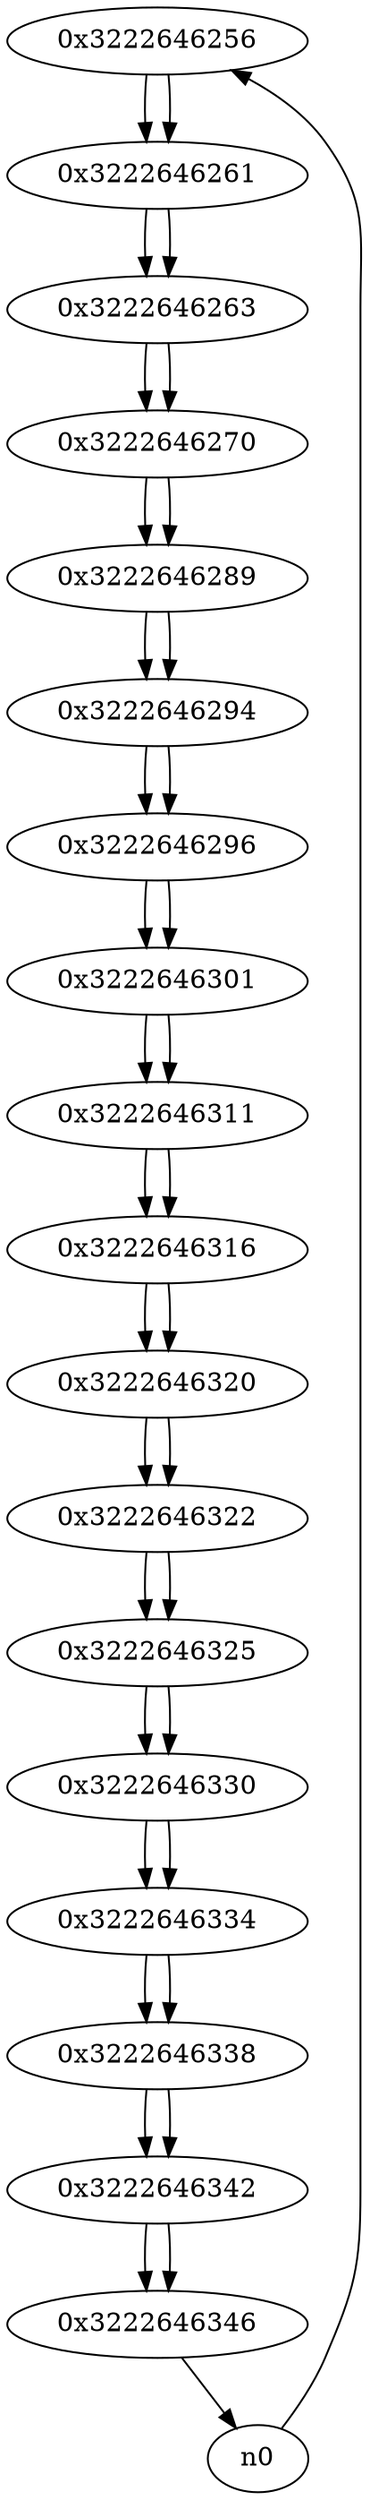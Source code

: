 digraph G{
/* nodes */
  n1 [label="0x3222646256"]
  n2 [label="0x3222646261"]
  n3 [label="0x3222646263"]
  n4 [label="0x3222646270"]
  n5 [label="0x3222646289"]
  n6 [label="0x3222646294"]
  n7 [label="0x3222646296"]
  n8 [label="0x3222646301"]
  n9 [label="0x3222646311"]
  n10 [label="0x3222646316"]
  n11 [label="0x3222646320"]
  n12 [label="0x3222646322"]
  n13 [label="0x3222646325"]
  n14 [label="0x3222646330"]
  n15 [label="0x3222646334"]
  n16 [label="0x3222646338"]
  n17 [label="0x3222646342"]
  n18 [label="0x3222646346"]
/* edges */
n1 -> n2;
n0 -> n1;
n2 -> n3;
n1 -> n2;
n3 -> n4;
n2 -> n3;
n4 -> n5;
n3 -> n4;
n5 -> n6;
n4 -> n5;
n6 -> n7;
n5 -> n6;
n7 -> n8;
n6 -> n7;
n8 -> n9;
n7 -> n8;
n9 -> n10;
n8 -> n9;
n10 -> n11;
n9 -> n10;
n11 -> n12;
n10 -> n11;
n12 -> n13;
n11 -> n12;
n13 -> n14;
n12 -> n13;
n14 -> n15;
n13 -> n14;
n15 -> n16;
n14 -> n15;
n16 -> n17;
n15 -> n16;
n17 -> n18;
n16 -> n17;
n18 -> n0;
n17 -> n18;
}
